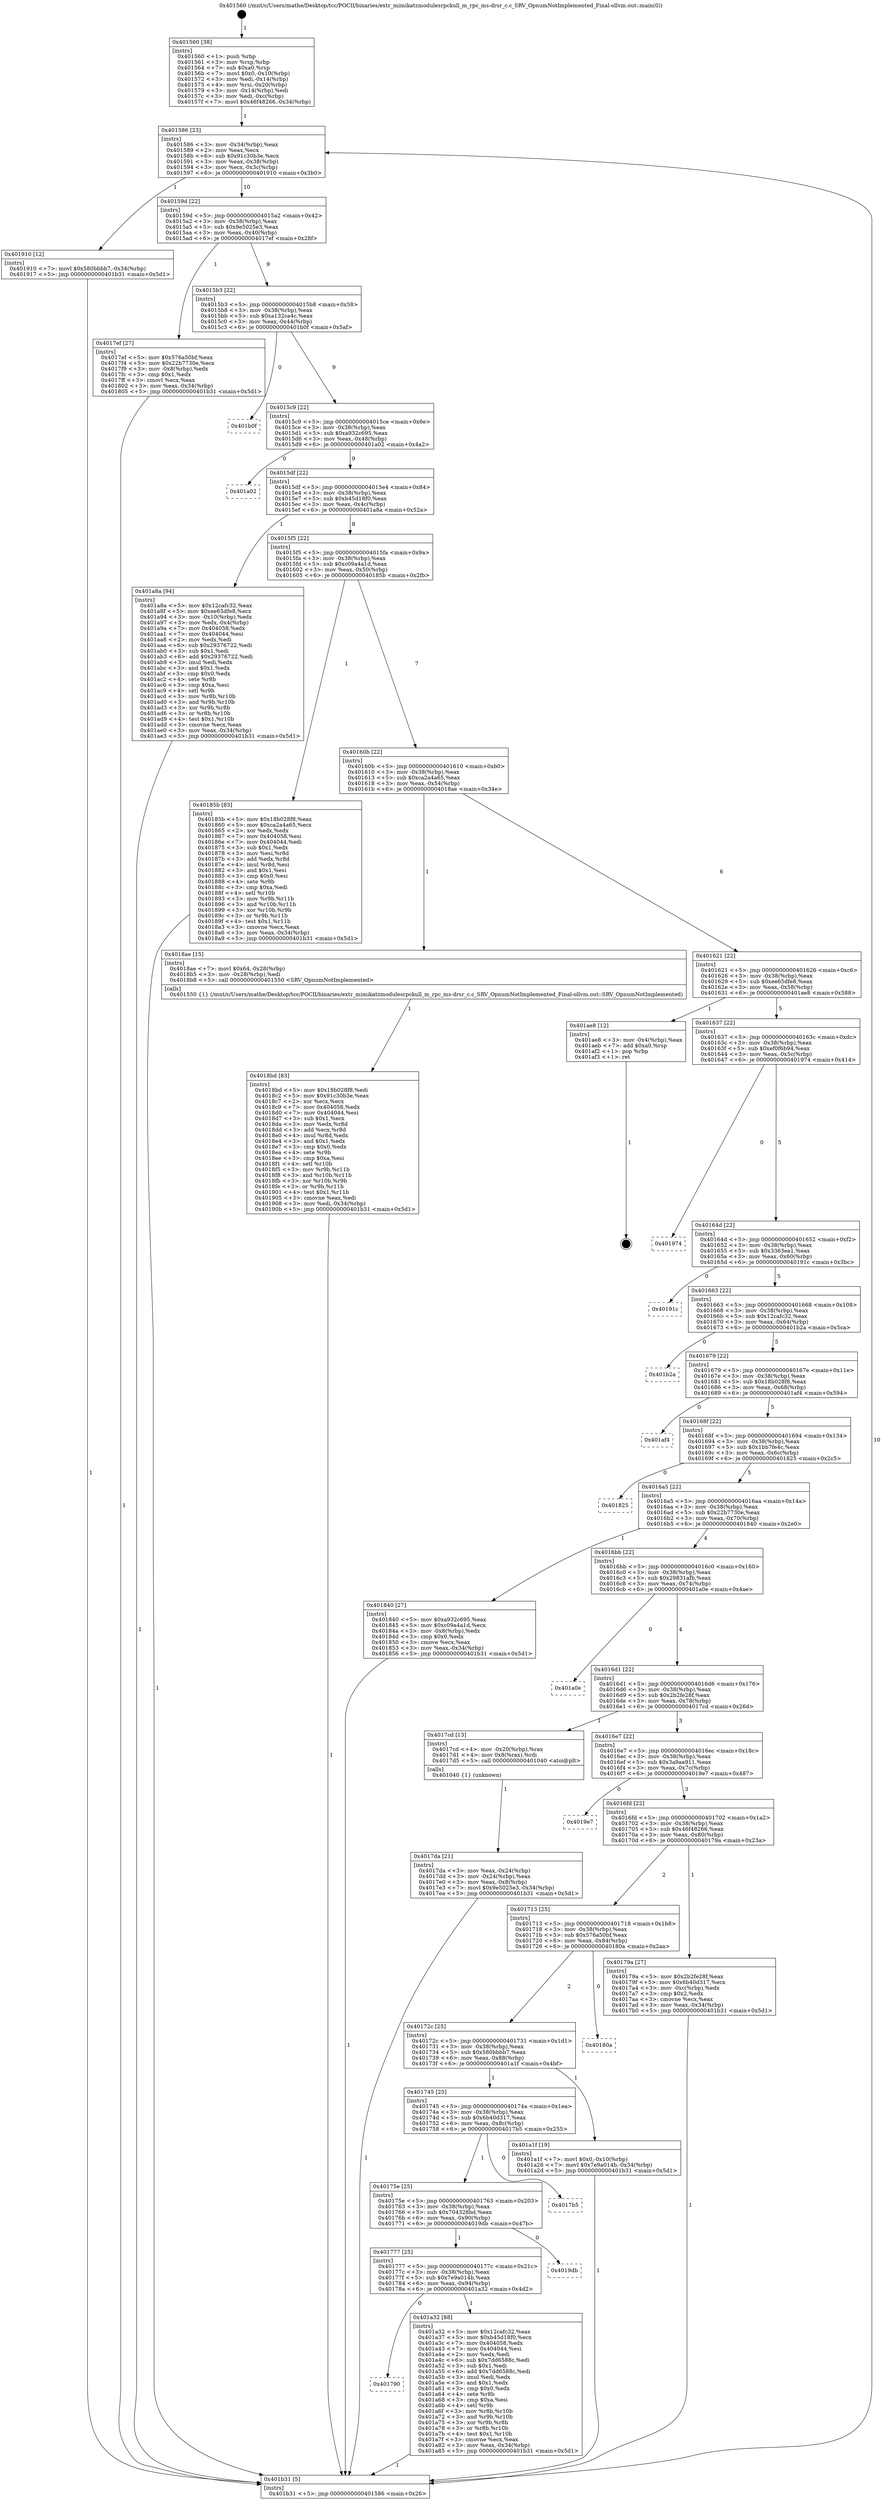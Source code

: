 digraph "0x401560" {
  label = "0x401560 (/mnt/c/Users/mathe/Desktop/tcc/POCII/binaries/extr_mimikatzmodulesrpckull_m_rpc_ms-drsr_c.c_SRV_OpnumNotImplemented_Final-ollvm.out::main(0))"
  labelloc = "t"
  node[shape=record]

  Entry [label="",width=0.3,height=0.3,shape=circle,fillcolor=black,style=filled]
  "0x401586" [label="{
     0x401586 [23]\l
     | [instrs]\l
     &nbsp;&nbsp;0x401586 \<+3\>: mov -0x34(%rbp),%eax\l
     &nbsp;&nbsp;0x401589 \<+2\>: mov %eax,%ecx\l
     &nbsp;&nbsp;0x40158b \<+6\>: sub $0x91c30b3e,%ecx\l
     &nbsp;&nbsp;0x401591 \<+3\>: mov %eax,-0x38(%rbp)\l
     &nbsp;&nbsp;0x401594 \<+3\>: mov %ecx,-0x3c(%rbp)\l
     &nbsp;&nbsp;0x401597 \<+6\>: je 0000000000401910 \<main+0x3b0\>\l
  }"]
  "0x401910" [label="{
     0x401910 [12]\l
     | [instrs]\l
     &nbsp;&nbsp;0x401910 \<+7\>: movl $0x580bbbb7,-0x34(%rbp)\l
     &nbsp;&nbsp;0x401917 \<+5\>: jmp 0000000000401b31 \<main+0x5d1\>\l
  }"]
  "0x40159d" [label="{
     0x40159d [22]\l
     | [instrs]\l
     &nbsp;&nbsp;0x40159d \<+5\>: jmp 00000000004015a2 \<main+0x42\>\l
     &nbsp;&nbsp;0x4015a2 \<+3\>: mov -0x38(%rbp),%eax\l
     &nbsp;&nbsp;0x4015a5 \<+5\>: sub $0x9e5025e3,%eax\l
     &nbsp;&nbsp;0x4015aa \<+3\>: mov %eax,-0x40(%rbp)\l
     &nbsp;&nbsp;0x4015ad \<+6\>: je 00000000004017ef \<main+0x28f\>\l
  }"]
  Exit [label="",width=0.3,height=0.3,shape=circle,fillcolor=black,style=filled,peripheries=2]
  "0x4017ef" [label="{
     0x4017ef [27]\l
     | [instrs]\l
     &nbsp;&nbsp;0x4017ef \<+5\>: mov $0x576a50bf,%eax\l
     &nbsp;&nbsp;0x4017f4 \<+5\>: mov $0x22b7730e,%ecx\l
     &nbsp;&nbsp;0x4017f9 \<+3\>: mov -0x8(%rbp),%edx\l
     &nbsp;&nbsp;0x4017fc \<+3\>: cmp $0x1,%edx\l
     &nbsp;&nbsp;0x4017ff \<+3\>: cmovl %ecx,%eax\l
     &nbsp;&nbsp;0x401802 \<+3\>: mov %eax,-0x34(%rbp)\l
     &nbsp;&nbsp;0x401805 \<+5\>: jmp 0000000000401b31 \<main+0x5d1\>\l
  }"]
  "0x4015b3" [label="{
     0x4015b3 [22]\l
     | [instrs]\l
     &nbsp;&nbsp;0x4015b3 \<+5\>: jmp 00000000004015b8 \<main+0x58\>\l
     &nbsp;&nbsp;0x4015b8 \<+3\>: mov -0x38(%rbp),%eax\l
     &nbsp;&nbsp;0x4015bb \<+5\>: sub $0xa132ca4c,%eax\l
     &nbsp;&nbsp;0x4015c0 \<+3\>: mov %eax,-0x44(%rbp)\l
     &nbsp;&nbsp;0x4015c3 \<+6\>: je 0000000000401b0f \<main+0x5af\>\l
  }"]
  "0x401790" [label="{
     0x401790\l
  }", style=dashed]
  "0x401b0f" [label="{
     0x401b0f\l
  }", style=dashed]
  "0x4015c9" [label="{
     0x4015c9 [22]\l
     | [instrs]\l
     &nbsp;&nbsp;0x4015c9 \<+5\>: jmp 00000000004015ce \<main+0x6e\>\l
     &nbsp;&nbsp;0x4015ce \<+3\>: mov -0x38(%rbp),%eax\l
     &nbsp;&nbsp;0x4015d1 \<+5\>: sub $0xa932c695,%eax\l
     &nbsp;&nbsp;0x4015d6 \<+3\>: mov %eax,-0x48(%rbp)\l
     &nbsp;&nbsp;0x4015d9 \<+6\>: je 0000000000401a02 \<main+0x4a2\>\l
  }"]
  "0x401a32" [label="{
     0x401a32 [88]\l
     | [instrs]\l
     &nbsp;&nbsp;0x401a32 \<+5\>: mov $0x12cafc32,%eax\l
     &nbsp;&nbsp;0x401a37 \<+5\>: mov $0xb45d18f0,%ecx\l
     &nbsp;&nbsp;0x401a3c \<+7\>: mov 0x404058,%edx\l
     &nbsp;&nbsp;0x401a43 \<+7\>: mov 0x404044,%esi\l
     &nbsp;&nbsp;0x401a4a \<+2\>: mov %edx,%edi\l
     &nbsp;&nbsp;0x401a4c \<+6\>: sub $0x7dd6588c,%edi\l
     &nbsp;&nbsp;0x401a52 \<+3\>: sub $0x1,%edi\l
     &nbsp;&nbsp;0x401a55 \<+6\>: add $0x7dd6588c,%edi\l
     &nbsp;&nbsp;0x401a5b \<+3\>: imul %edi,%edx\l
     &nbsp;&nbsp;0x401a5e \<+3\>: and $0x1,%edx\l
     &nbsp;&nbsp;0x401a61 \<+3\>: cmp $0x0,%edx\l
     &nbsp;&nbsp;0x401a64 \<+4\>: sete %r8b\l
     &nbsp;&nbsp;0x401a68 \<+3\>: cmp $0xa,%esi\l
     &nbsp;&nbsp;0x401a6b \<+4\>: setl %r9b\l
     &nbsp;&nbsp;0x401a6f \<+3\>: mov %r8b,%r10b\l
     &nbsp;&nbsp;0x401a72 \<+3\>: and %r9b,%r10b\l
     &nbsp;&nbsp;0x401a75 \<+3\>: xor %r9b,%r8b\l
     &nbsp;&nbsp;0x401a78 \<+3\>: or %r8b,%r10b\l
     &nbsp;&nbsp;0x401a7b \<+4\>: test $0x1,%r10b\l
     &nbsp;&nbsp;0x401a7f \<+3\>: cmovne %ecx,%eax\l
     &nbsp;&nbsp;0x401a82 \<+3\>: mov %eax,-0x34(%rbp)\l
     &nbsp;&nbsp;0x401a85 \<+5\>: jmp 0000000000401b31 \<main+0x5d1\>\l
  }"]
  "0x401a02" [label="{
     0x401a02\l
  }", style=dashed]
  "0x4015df" [label="{
     0x4015df [22]\l
     | [instrs]\l
     &nbsp;&nbsp;0x4015df \<+5\>: jmp 00000000004015e4 \<main+0x84\>\l
     &nbsp;&nbsp;0x4015e4 \<+3\>: mov -0x38(%rbp),%eax\l
     &nbsp;&nbsp;0x4015e7 \<+5\>: sub $0xb45d18f0,%eax\l
     &nbsp;&nbsp;0x4015ec \<+3\>: mov %eax,-0x4c(%rbp)\l
     &nbsp;&nbsp;0x4015ef \<+6\>: je 0000000000401a8a \<main+0x52a\>\l
  }"]
  "0x401777" [label="{
     0x401777 [25]\l
     | [instrs]\l
     &nbsp;&nbsp;0x401777 \<+5\>: jmp 000000000040177c \<main+0x21c\>\l
     &nbsp;&nbsp;0x40177c \<+3\>: mov -0x38(%rbp),%eax\l
     &nbsp;&nbsp;0x40177f \<+5\>: sub $0x7e9a014b,%eax\l
     &nbsp;&nbsp;0x401784 \<+6\>: mov %eax,-0x94(%rbp)\l
     &nbsp;&nbsp;0x40178a \<+6\>: je 0000000000401a32 \<main+0x4d2\>\l
  }"]
  "0x401a8a" [label="{
     0x401a8a [94]\l
     | [instrs]\l
     &nbsp;&nbsp;0x401a8a \<+5\>: mov $0x12cafc32,%eax\l
     &nbsp;&nbsp;0x401a8f \<+5\>: mov $0xee65dfe8,%ecx\l
     &nbsp;&nbsp;0x401a94 \<+3\>: mov -0x10(%rbp),%edx\l
     &nbsp;&nbsp;0x401a97 \<+3\>: mov %edx,-0x4(%rbp)\l
     &nbsp;&nbsp;0x401a9a \<+7\>: mov 0x404058,%edx\l
     &nbsp;&nbsp;0x401aa1 \<+7\>: mov 0x404044,%esi\l
     &nbsp;&nbsp;0x401aa8 \<+2\>: mov %edx,%edi\l
     &nbsp;&nbsp;0x401aaa \<+6\>: sub $0x29376722,%edi\l
     &nbsp;&nbsp;0x401ab0 \<+3\>: sub $0x1,%edi\l
     &nbsp;&nbsp;0x401ab3 \<+6\>: add $0x29376722,%edi\l
     &nbsp;&nbsp;0x401ab9 \<+3\>: imul %edi,%edx\l
     &nbsp;&nbsp;0x401abc \<+3\>: and $0x1,%edx\l
     &nbsp;&nbsp;0x401abf \<+3\>: cmp $0x0,%edx\l
     &nbsp;&nbsp;0x401ac2 \<+4\>: sete %r8b\l
     &nbsp;&nbsp;0x401ac6 \<+3\>: cmp $0xa,%esi\l
     &nbsp;&nbsp;0x401ac9 \<+4\>: setl %r9b\l
     &nbsp;&nbsp;0x401acd \<+3\>: mov %r8b,%r10b\l
     &nbsp;&nbsp;0x401ad0 \<+3\>: and %r9b,%r10b\l
     &nbsp;&nbsp;0x401ad3 \<+3\>: xor %r9b,%r8b\l
     &nbsp;&nbsp;0x401ad6 \<+3\>: or %r8b,%r10b\l
     &nbsp;&nbsp;0x401ad9 \<+4\>: test $0x1,%r10b\l
     &nbsp;&nbsp;0x401add \<+3\>: cmovne %ecx,%eax\l
     &nbsp;&nbsp;0x401ae0 \<+3\>: mov %eax,-0x34(%rbp)\l
     &nbsp;&nbsp;0x401ae3 \<+5\>: jmp 0000000000401b31 \<main+0x5d1\>\l
  }"]
  "0x4015f5" [label="{
     0x4015f5 [22]\l
     | [instrs]\l
     &nbsp;&nbsp;0x4015f5 \<+5\>: jmp 00000000004015fa \<main+0x9a\>\l
     &nbsp;&nbsp;0x4015fa \<+3\>: mov -0x38(%rbp),%eax\l
     &nbsp;&nbsp;0x4015fd \<+5\>: sub $0xc09a4a1d,%eax\l
     &nbsp;&nbsp;0x401602 \<+3\>: mov %eax,-0x50(%rbp)\l
     &nbsp;&nbsp;0x401605 \<+6\>: je 000000000040185b \<main+0x2fb\>\l
  }"]
  "0x4019db" [label="{
     0x4019db\l
  }", style=dashed]
  "0x40185b" [label="{
     0x40185b [83]\l
     | [instrs]\l
     &nbsp;&nbsp;0x40185b \<+5\>: mov $0x18b028f8,%eax\l
     &nbsp;&nbsp;0x401860 \<+5\>: mov $0xca2a4a65,%ecx\l
     &nbsp;&nbsp;0x401865 \<+2\>: xor %edx,%edx\l
     &nbsp;&nbsp;0x401867 \<+7\>: mov 0x404058,%esi\l
     &nbsp;&nbsp;0x40186e \<+7\>: mov 0x404044,%edi\l
     &nbsp;&nbsp;0x401875 \<+3\>: sub $0x1,%edx\l
     &nbsp;&nbsp;0x401878 \<+3\>: mov %esi,%r8d\l
     &nbsp;&nbsp;0x40187b \<+3\>: add %edx,%r8d\l
     &nbsp;&nbsp;0x40187e \<+4\>: imul %r8d,%esi\l
     &nbsp;&nbsp;0x401882 \<+3\>: and $0x1,%esi\l
     &nbsp;&nbsp;0x401885 \<+3\>: cmp $0x0,%esi\l
     &nbsp;&nbsp;0x401888 \<+4\>: sete %r9b\l
     &nbsp;&nbsp;0x40188c \<+3\>: cmp $0xa,%edi\l
     &nbsp;&nbsp;0x40188f \<+4\>: setl %r10b\l
     &nbsp;&nbsp;0x401893 \<+3\>: mov %r9b,%r11b\l
     &nbsp;&nbsp;0x401896 \<+3\>: and %r10b,%r11b\l
     &nbsp;&nbsp;0x401899 \<+3\>: xor %r10b,%r9b\l
     &nbsp;&nbsp;0x40189c \<+3\>: or %r9b,%r11b\l
     &nbsp;&nbsp;0x40189f \<+4\>: test $0x1,%r11b\l
     &nbsp;&nbsp;0x4018a3 \<+3\>: cmovne %ecx,%eax\l
     &nbsp;&nbsp;0x4018a6 \<+3\>: mov %eax,-0x34(%rbp)\l
     &nbsp;&nbsp;0x4018a9 \<+5\>: jmp 0000000000401b31 \<main+0x5d1\>\l
  }"]
  "0x40160b" [label="{
     0x40160b [22]\l
     | [instrs]\l
     &nbsp;&nbsp;0x40160b \<+5\>: jmp 0000000000401610 \<main+0xb0\>\l
     &nbsp;&nbsp;0x401610 \<+3\>: mov -0x38(%rbp),%eax\l
     &nbsp;&nbsp;0x401613 \<+5\>: sub $0xca2a4a65,%eax\l
     &nbsp;&nbsp;0x401618 \<+3\>: mov %eax,-0x54(%rbp)\l
     &nbsp;&nbsp;0x40161b \<+6\>: je 00000000004018ae \<main+0x34e\>\l
  }"]
  "0x40175e" [label="{
     0x40175e [25]\l
     | [instrs]\l
     &nbsp;&nbsp;0x40175e \<+5\>: jmp 0000000000401763 \<main+0x203\>\l
     &nbsp;&nbsp;0x401763 \<+3\>: mov -0x38(%rbp),%eax\l
     &nbsp;&nbsp;0x401766 \<+5\>: sub $0x704328bd,%eax\l
     &nbsp;&nbsp;0x40176b \<+6\>: mov %eax,-0x90(%rbp)\l
     &nbsp;&nbsp;0x401771 \<+6\>: je 00000000004019db \<main+0x47b\>\l
  }"]
  "0x4018ae" [label="{
     0x4018ae [15]\l
     | [instrs]\l
     &nbsp;&nbsp;0x4018ae \<+7\>: movl $0x64,-0x28(%rbp)\l
     &nbsp;&nbsp;0x4018b5 \<+3\>: mov -0x28(%rbp),%edi\l
     &nbsp;&nbsp;0x4018b8 \<+5\>: call 0000000000401550 \<SRV_OpnumNotImplemented\>\l
     | [calls]\l
     &nbsp;&nbsp;0x401550 \{1\} (/mnt/c/Users/mathe/Desktop/tcc/POCII/binaries/extr_mimikatzmodulesrpckull_m_rpc_ms-drsr_c.c_SRV_OpnumNotImplemented_Final-ollvm.out::SRV_OpnumNotImplemented)\l
  }"]
  "0x401621" [label="{
     0x401621 [22]\l
     | [instrs]\l
     &nbsp;&nbsp;0x401621 \<+5\>: jmp 0000000000401626 \<main+0xc6\>\l
     &nbsp;&nbsp;0x401626 \<+3\>: mov -0x38(%rbp),%eax\l
     &nbsp;&nbsp;0x401629 \<+5\>: sub $0xee65dfe8,%eax\l
     &nbsp;&nbsp;0x40162e \<+3\>: mov %eax,-0x58(%rbp)\l
     &nbsp;&nbsp;0x401631 \<+6\>: je 0000000000401ae8 \<main+0x588\>\l
  }"]
  "0x4017b5" [label="{
     0x4017b5\l
  }", style=dashed]
  "0x401ae8" [label="{
     0x401ae8 [12]\l
     | [instrs]\l
     &nbsp;&nbsp;0x401ae8 \<+3\>: mov -0x4(%rbp),%eax\l
     &nbsp;&nbsp;0x401aeb \<+7\>: add $0xa0,%rsp\l
     &nbsp;&nbsp;0x401af2 \<+1\>: pop %rbp\l
     &nbsp;&nbsp;0x401af3 \<+1\>: ret\l
  }"]
  "0x401637" [label="{
     0x401637 [22]\l
     | [instrs]\l
     &nbsp;&nbsp;0x401637 \<+5\>: jmp 000000000040163c \<main+0xdc\>\l
     &nbsp;&nbsp;0x40163c \<+3\>: mov -0x38(%rbp),%eax\l
     &nbsp;&nbsp;0x40163f \<+5\>: sub $0xef0f6b94,%eax\l
     &nbsp;&nbsp;0x401644 \<+3\>: mov %eax,-0x5c(%rbp)\l
     &nbsp;&nbsp;0x401647 \<+6\>: je 0000000000401974 \<main+0x414\>\l
  }"]
  "0x401745" [label="{
     0x401745 [25]\l
     | [instrs]\l
     &nbsp;&nbsp;0x401745 \<+5\>: jmp 000000000040174a \<main+0x1ea\>\l
     &nbsp;&nbsp;0x40174a \<+3\>: mov -0x38(%rbp),%eax\l
     &nbsp;&nbsp;0x40174d \<+5\>: sub $0x6b40d317,%eax\l
     &nbsp;&nbsp;0x401752 \<+6\>: mov %eax,-0x8c(%rbp)\l
     &nbsp;&nbsp;0x401758 \<+6\>: je 00000000004017b5 \<main+0x255\>\l
  }"]
  "0x401974" [label="{
     0x401974\l
  }", style=dashed]
  "0x40164d" [label="{
     0x40164d [22]\l
     | [instrs]\l
     &nbsp;&nbsp;0x40164d \<+5\>: jmp 0000000000401652 \<main+0xf2\>\l
     &nbsp;&nbsp;0x401652 \<+3\>: mov -0x38(%rbp),%eax\l
     &nbsp;&nbsp;0x401655 \<+5\>: sub $0x3363ea1,%eax\l
     &nbsp;&nbsp;0x40165a \<+3\>: mov %eax,-0x60(%rbp)\l
     &nbsp;&nbsp;0x40165d \<+6\>: je 000000000040191c \<main+0x3bc\>\l
  }"]
  "0x401a1f" [label="{
     0x401a1f [19]\l
     | [instrs]\l
     &nbsp;&nbsp;0x401a1f \<+7\>: movl $0x0,-0x10(%rbp)\l
     &nbsp;&nbsp;0x401a26 \<+7\>: movl $0x7e9a014b,-0x34(%rbp)\l
     &nbsp;&nbsp;0x401a2d \<+5\>: jmp 0000000000401b31 \<main+0x5d1\>\l
  }"]
  "0x40191c" [label="{
     0x40191c\l
  }", style=dashed]
  "0x401663" [label="{
     0x401663 [22]\l
     | [instrs]\l
     &nbsp;&nbsp;0x401663 \<+5\>: jmp 0000000000401668 \<main+0x108\>\l
     &nbsp;&nbsp;0x401668 \<+3\>: mov -0x38(%rbp),%eax\l
     &nbsp;&nbsp;0x40166b \<+5\>: sub $0x12cafc32,%eax\l
     &nbsp;&nbsp;0x401670 \<+3\>: mov %eax,-0x64(%rbp)\l
     &nbsp;&nbsp;0x401673 \<+6\>: je 0000000000401b2a \<main+0x5ca\>\l
  }"]
  "0x40172c" [label="{
     0x40172c [25]\l
     | [instrs]\l
     &nbsp;&nbsp;0x40172c \<+5\>: jmp 0000000000401731 \<main+0x1d1\>\l
     &nbsp;&nbsp;0x401731 \<+3\>: mov -0x38(%rbp),%eax\l
     &nbsp;&nbsp;0x401734 \<+5\>: sub $0x580bbbb7,%eax\l
     &nbsp;&nbsp;0x401739 \<+6\>: mov %eax,-0x88(%rbp)\l
     &nbsp;&nbsp;0x40173f \<+6\>: je 0000000000401a1f \<main+0x4bf\>\l
  }"]
  "0x401b2a" [label="{
     0x401b2a\l
  }", style=dashed]
  "0x401679" [label="{
     0x401679 [22]\l
     | [instrs]\l
     &nbsp;&nbsp;0x401679 \<+5\>: jmp 000000000040167e \<main+0x11e\>\l
     &nbsp;&nbsp;0x40167e \<+3\>: mov -0x38(%rbp),%eax\l
     &nbsp;&nbsp;0x401681 \<+5\>: sub $0x18b028f8,%eax\l
     &nbsp;&nbsp;0x401686 \<+3\>: mov %eax,-0x68(%rbp)\l
     &nbsp;&nbsp;0x401689 \<+6\>: je 0000000000401af4 \<main+0x594\>\l
  }"]
  "0x40180a" [label="{
     0x40180a\l
  }", style=dashed]
  "0x401af4" [label="{
     0x401af4\l
  }", style=dashed]
  "0x40168f" [label="{
     0x40168f [22]\l
     | [instrs]\l
     &nbsp;&nbsp;0x40168f \<+5\>: jmp 0000000000401694 \<main+0x134\>\l
     &nbsp;&nbsp;0x401694 \<+3\>: mov -0x38(%rbp),%eax\l
     &nbsp;&nbsp;0x401697 \<+5\>: sub $0x1bb7fe4c,%eax\l
     &nbsp;&nbsp;0x40169c \<+3\>: mov %eax,-0x6c(%rbp)\l
     &nbsp;&nbsp;0x40169f \<+6\>: je 0000000000401825 \<main+0x2c5\>\l
  }"]
  "0x4018bd" [label="{
     0x4018bd [83]\l
     | [instrs]\l
     &nbsp;&nbsp;0x4018bd \<+5\>: mov $0x18b028f8,%edi\l
     &nbsp;&nbsp;0x4018c2 \<+5\>: mov $0x91c30b3e,%eax\l
     &nbsp;&nbsp;0x4018c7 \<+2\>: xor %ecx,%ecx\l
     &nbsp;&nbsp;0x4018c9 \<+7\>: mov 0x404058,%edx\l
     &nbsp;&nbsp;0x4018d0 \<+7\>: mov 0x404044,%esi\l
     &nbsp;&nbsp;0x4018d7 \<+3\>: sub $0x1,%ecx\l
     &nbsp;&nbsp;0x4018da \<+3\>: mov %edx,%r8d\l
     &nbsp;&nbsp;0x4018dd \<+3\>: add %ecx,%r8d\l
     &nbsp;&nbsp;0x4018e0 \<+4\>: imul %r8d,%edx\l
     &nbsp;&nbsp;0x4018e4 \<+3\>: and $0x1,%edx\l
     &nbsp;&nbsp;0x4018e7 \<+3\>: cmp $0x0,%edx\l
     &nbsp;&nbsp;0x4018ea \<+4\>: sete %r9b\l
     &nbsp;&nbsp;0x4018ee \<+3\>: cmp $0xa,%esi\l
     &nbsp;&nbsp;0x4018f1 \<+4\>: setl %r10b\l
     &nbsp;&nbsp;0x4018f5 \<+3\>: mov %r9b,%r11b\l
     &nbsp;&nbsp;0x4018f8 \<+3\>: and %r10b,%r11b\l
     &nbsp;&nbsp;0x4018fb \<+3\>: xor %r10b,%r9b\l
     &nbsp;&nbsp;0x4018fe \<+3\>: or %r9b,%r11b\l
     &nbsp;&nbsp;0x401901 \<+4\>: test $0x1,%r11b\l
     &nbsp;&nbsp;0x401905 \<+3\>: cmovne %eax,%edi\l
     &nbsp;&nbsp;0x401908 \<+3\>: mov %edi,-0x34(%rbp)\l
     &nbsp;&nbsp;0x40190b \<+5\>: jmp 0000000000401b31 \<main+0x5d1\>\l
  }"]
  "0x401825" [label="{
     0x401825\l
  }", style=dashed]
  "0x4016a5" [label="{
     0x4016a5 [22]\l
     | [instrs]\l
     &nbsp;&nbsp;0x4016a5 \<+5\>: jmp 00000000004016aa \<main+0x14a\>\l
     &nbsp;&nbsp;0x4016aa \<+3\>: mov -0x38(%rbp),%eax\l
     &nbsp;&nbsp;0x4016ad \<+5\>: sub $0x22b7730e,%eax\l
     &nbsp;&nbsp;0x4016b2 \<+3\>: mov %eax,-0x70(%rbp)\l
     &nbsp;&nbsp;0x4016b5 \<+6\>: je 0000000000401840 \<main+0x2e0\>\l
  }"]
  "0x4017da" [label="{
     0x4017da [21]\l
     | [instrs]\l
     &nbsp;&nbsp;0x4017da \<+3\>: mov %eax,-0x24(%rbp)\l
     &nbsp;&nbsp;0x4017dd \<+3\>: mov -0x24(%rbp),%eax\l
     &nbsp;&nbsp;0x4017e0 \<+3\>: mov %eax,-0x8(%rbp)\l
     &nbsp;&nbsp;0x4017e3 \<+7\>: movl $0x9e5025e3,-0x34(%rbp)\l
     &nbsp;&nbsp;0x4017ea \<+5\>: jmp 0000000000401b31 \<main+0x5d1\>\l
  }"]
  "0x401840" [label="{
     0x401840 [27]\l
     | [instrs]\l
     &nbsp;&nbsp;0x401840 \<+5\>: mov $0xa932c695,%eax\l
     &nbsp;&nbsp;0x401845 \<+5\>: mov $0xc09a4a1d,%ecx\l
     &nbsp;&nbsp;0x40184a \<+3\>: mov -0x8(%rbp),%edx\l
     &nbsp;&nbsp;0x40184d \<+3\>: cmp $0x0,%edx\l
     &nbsp;&nbsp;0x401850 \<+3\>: cmove %ecx,%eax\l
     &nbsp;&nbsp;0x401853 \<+3\>: mov %eax,-0x34(%rbp)\l
     &nbsp;&nbsp;0x401856 \<+5\>: jmp 0000000000401b31 \<main+0x5d1\>\l
  }"]
  "0x4016bb" [label="{
     0x4016bb [22]\l
     | [instrs]\l
     &nbsp;&nbsp;0x4016bb \<+5\>: jmp 00000000004016c0 \<main+0x160\>\l
     &nbsp;&nbsp;0x4016c0 \<+3\>: mov -0x38(%rbp),%eax\l
     &nbsp;&nbsp;0x4016c3 \<+5\>: sub $0x29831afb,%eax\l
     &nbsp;&nbsp;0x4016c8 \<+3\>: mov %eax,-0x74(%rbp)\l
     &nbsp;&nbsp;0x4016cb \<+6\>: je 0000000000401a0e \<main+0x4ae\>\l
  }"]
  "0x401560" [label="{
     0x401560 [38]\l
     | [instrs]\l
     &nbsp;&nbsp;0x401560 \<+1\>: push %rbp\l
     &nbsp;&nbsp;0x401561 \<+3\>: mov %rsp,%rbp\l
     &nbsp;&nbsp;0x401564 \<+7\>: sub $0xa0,%rsp\l
     &nbsp;&nbsp;0x40156b \<+7\>: movl $0x0,-0x10(%rbp)\l
     &nbsp;&nbsp;0x401572 \<+3\>: mov %edi,-0x14(%rbp)\l
     &nbsp;&nbsp;0x401575 \<+4\>: mov %rsi,-0x20(%rbp)\l
     &nbsp;&nbsp;0x401579 \<+3\>: mov -0x14(%rbp),%edi\l
     &nbsp;&nbsp;0x40157c \<+3\>: mov %edi,-0xc(%rbp)\l
     &nbsp;&nbsp;0x40157f \<+7\>: movl $0x46f48266,-0x34(%rbp)\l
  }"]
  "0x401a0e" [label="{
     0x401a0e\l
  }", style=dashed]
  "0x4016d1" [label="{
     0x4016d1 [22]\l
     | [instrs]\l
     &nbsp;&nbsp;0x4016d1 \<+5\>: jmp 00000000004016d6 \<main+0x176\>\l
     &nbsp;&nbsp;0x4016d6 \<+3\>: mov -0x38(%rbp),%eax\l
     &nbsp;&nbsp;0x4016d9 \<+5\>: sub $0x2b2fe28f,%eax\l
     &nbsp;&nbsp;0x4016de \<+3\>: mov %eax,-0x78(%rbp)\l
     &nbsp;&nbsp;0x4016e1 \<+6\>: je 00000000004017cd \<main+0x26d\>\l
  }"]
  "0x401b31" [label="{
     0x401b31 [5]\l
     | [instrs]\l
     &nbsp;&nbsp;0x401b31 \<+5\>: jmp 0000000000401586 \<main+0x26\>\l
  }"]
  "0x4017cd" [label="{
     0x4017cd [13]\l
     | [instrs]\l
     &nbsp;&nbsp;0x4017cd \<+4\>: mov -0x20(%rbp),%rax\l
     &nbsp;&nbsp;0x4017d1 \<+4\>: mov 0x8(%rax),%rdi\l
     &nbsp;&nbsp;0x4017d5 \<+5\>: call 0000000000401040 \<atoi@plt\>\l
     | [calls]\l
     &nbsp;&nbsp;0x401040 \{1\} (unknown)\l
  }"]
  "0x4016e7" [label="{
     0x4016e7 [22]\l
     | [instrs]\l
     &nbsp;&nbsp;0x4016e7 \<+5\>: jmp 00000000004016ec \<main+0x18c\>\l
     &nbsp;&nbsp;0x4016ec \<+3\>: mov -0x38(%rbp),%eax\l
     &nbsp;&nbsp;0x4016ef \<+5\>: sub $0x3a9aa911,%eax\l
     &nbsp;&nbsp;0x4016f4 \<+3\>: mov %eax,-0x7c(%rbp)\l
     &nbsp;&nbsp;0x4016f7 \<+6\>: je 00000000004019e7 \<main+0x487\>\l
  }"]
  "0x401713" [label="{
     0x401713 [25]\l
     | [instrs]\l
     &nbsp;&nbsp;0x401713 \<+5\>: jmp 0000000000401718 \<main+0x1b8\>\l
     &nbsp;&nbsp;0x401718 \<+3\>: mov -0x38(%rbp),%eax\l
     &nbsp;&nbsp;0x40171b \<+5\>: sub $0x576a50bf,%eax\l
     &nbsp;&nbsp;0x401720 \<+6\>: mov %eax,-0x84(%rbp)\l
     &nbsp;&nbsp;0x401726 \<+6\>: je 000000000040180a \<main+0x2aa\>\l
  }"]
  "0x4019e7" [label="{
     0x4019e7\l
  }", style=dashed]
  "0x4016fd" [label="{
     0x4016fd [22]\l
     | [instrs]\l
     &nbsp;&nbsp;0x4016fd \<+5\>: jmp 0000000000401702 \<main+0x1a2\>\l
     &nbsp;&nbsp;0x401702 \<+3\>: mov -0x38(%rbp),%eax\l
     &nbsp;&nbsp;0x401705 \<+5\>: sub $0x46f48266,%eax\l
     &nbsp;&nbsp;0x40170a \<+3\>: mov %eax,-0x80(%rbp)\l
     &nbsp;&nbsp;0x40170d \<+6\>: je 000000000040179a \<main+0x23a\>\l
  }"]
  "0x40179a" [label="{
     0x40179a [27]\l
     | [instrs]\l
     &nbsp;&nbsp;0x40179a \<+5\>: mov $0x2b2fe28f,%eax\l
     &nbsp;&nbsp;0x40179f \<+5\>: mov $0x6b40d317,%ecx\l
     &nbsp;&nbsp;0x4017a4 \<+3\>: mov -0xc(%rbp),%edx\l
     &nbsp;&nbsp;0x4017a7 \<+3\>: cmp $0x2,%edx\l
     &nbsp;&nbsp;0x4017aa \<+3\>: cmovne %ecx,%eax\l
     &nbsp;&nbsp;0x4017ad \<+3\>: mov %eax,-0x34(%rbp)\l
     &nbsp;&nbsp;0x4017b0 \<+5\>: jmp 0000000000401b31 \<main+0x5d1\>\l
  }"]
  Entry -> "0x401560" [label=" 1"]
  "0x401586" -> "0x401910" [label=" 1"]
  "0x401586" -> "0x40159d" [label=" 10"]
  "0x401ae8" -> Exit [label=" 1"]
  "0x40159d" -> "0x4017ef" [label=" 1"]
  "0x40159d" -> "0x4015b3" [label=" 9"]
  "0x401a8a" -> "0x401b31" [label=" 1"]
  "0x4015b3" -> "0x401b0f" [label=" 0"]
  "0x4015b3" -> "0x4015c9" [label=" 9"]
  "0x401a32" -> "0x401b31" [label=" 1"]
  "0x4015c9" -> "0x401a02" [label=" 0"]
  "0x4015c9" -> "0x4015df" [label=" 9"]
  "0x401777" -> "0x401790" [label=" 0"]
  "0x4015df" -> "0x401a8a" [label=" 1"]
  "0x4015df" -> "0x4015f5" [label=" 8"]
  "0x401777" -> "0x401a32" [label=" 1"]
  "0x4015f5" -> "0x40185b" [label=" 1"]
  "0x4015f5" -> "0x40160b" [label=" 7"]
  "0x40175e" -> "0x401777" [label=" 1"]
  "0x40160b" -> "0x4018ae" [label=" 1"]
  "0x40160b" -> "0x401621" [label=" 6"]
  "0x40175e" -> "0x4019db" [label=" 0"]
  "0x401621" -> "0x401ae8" [label=" 1"]
  "0x401621" -> "0x401637" [label=" 5"]
  "0x401745" -> "0x40175e" [label=" 1"]
  "0x401637" -> "0x401974" [label=" 0"]
  "0x401637" -> "0x40164d" [label=" 5"]
  "0x401745" -> "0x4017b5" [label=" 0"]
  "0x40164d" -> "0x40191c" [label=" 0"]
  "0x40164d" -> "0x401663" [label=" 5"]
  "0x401a1f" -> "0x401b31" [label=" 1"]
  "0x401663" -> "0x401b2a" [label=" 0"]
  "0x401663" -> "0x401679" [label=" 5"]
  "0x40172c" -> "0x401a1f" [label=" 1"]
  "0x401679" -> "0x401af4" [label=" 0"]
  "0x401679" -> "0x40168f" [label=" 5"]
  "0x40172c" -> "0x401745" [label=" 1"]
  "0x40168f" -> "0x401825" [label=" 0"]
  "0x40168f" -> "0x4016a5" [label=" 5"]
  "0x401713" -> "0x40180a" [label=" 0"]
  "0x4016a5" -> "0x401840" [label=" 1"]
  "0x4016a5" -> "0x4016bb" [label=" 4"]
  "0x401713" -> "0x40172c" [label=" 2"]
  "0x4016bb" -> "0x401a0e" [label=" 0"]
  "0x4016bb" -> "0x4016d1" [label=" 4"]
  "0x401910" -> "0x401b31" [label=" 1"]
  "0x4016d1" -> "0x4017cd" [label=" 1"]
  "0x4016d1" -> "0x4016e7" [label=" 3"]
  "0x4018bd" -> "0x401b31" [label=" 1"]
  "0x4016e7" -> "0x4019e7" [label=" 0"]
  "0x4016e7" -> "0x4016fd" [label=" 3"]
  "0x4018ae" -> "0x4018bd" [label=" 1"]
  "0x4016fd" -> "0x40179a" [label=" 1"]
  "0x4016fd" -> "0x401713" [label=" 2"]
  "0x40179a" -> "0x401b31" [label=" 1"]
  "0x401560" -> "0x401586" [label=" 1"]
  "0x401b31" -> "0x401586" [label=" 10"]
  "0x4017cd" -> "0x4017da" [label=" 1"]
  "0x4017da" -> "0x401b31" [label=" 1"]
  "0x4017ef" -> "0x401b31" [label=" 1"]
  "0x401840" -> "0x401b31" [label=" 1"]
  "0x40185b" -> "0x401b31" [label=" 1"]
}
